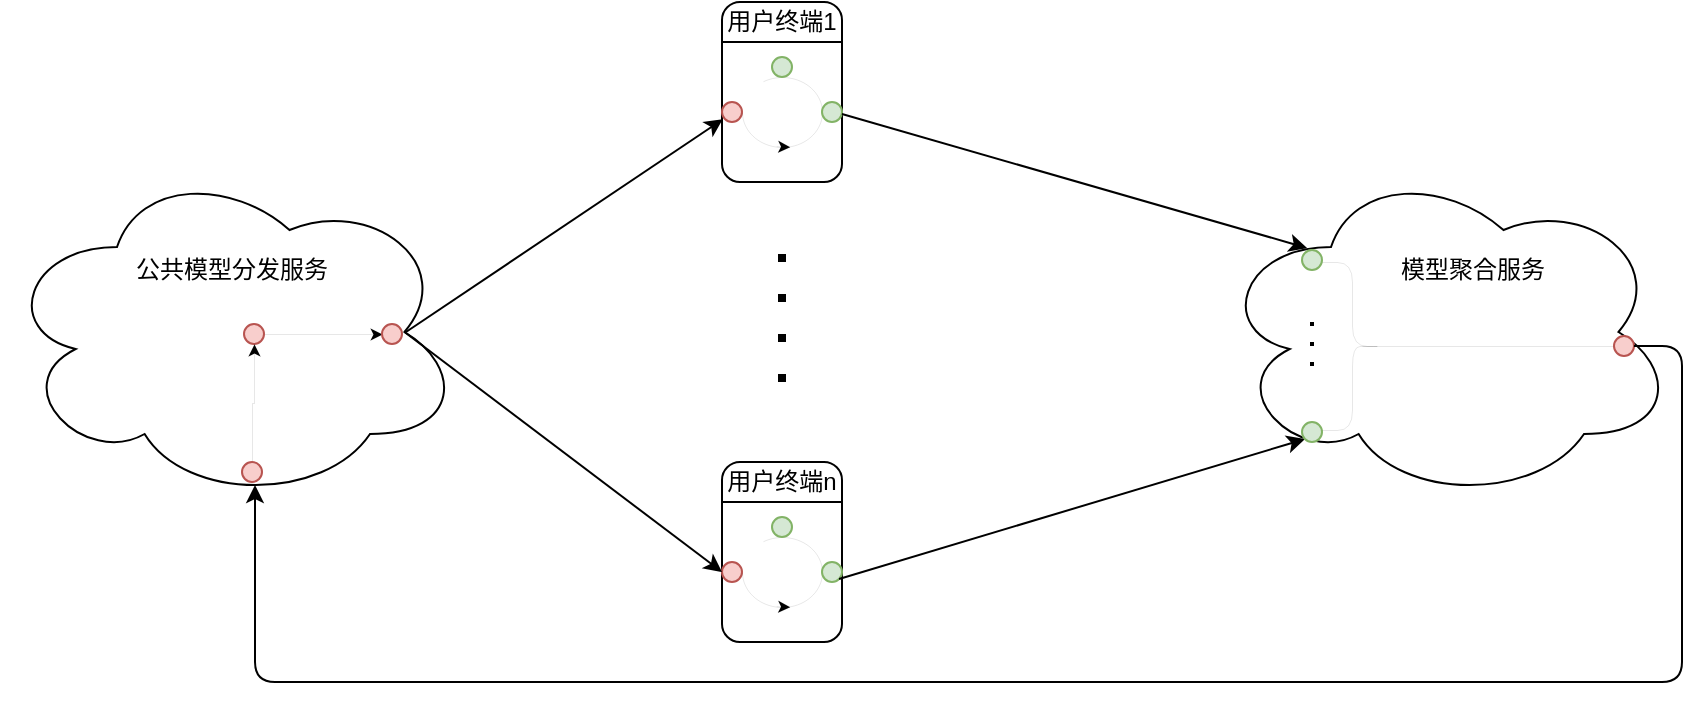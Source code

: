 <mxfile version="14.9.3" type="github">
  <diagram id="lw_BKq-Z7vaauvx5cdLd" name="Page-1">
    <mxGraphModel dx="1747" dy="513" grid="1" gridSize="10" guides="1" tooltips="1" connect="1" arrows="1" fold="1" page="1" pageScale="1" pageWidth="827" pageHeight="1169" math="0" shadow="0">
      <root>
        <mxCell id="0" />
        <mxCell id="1" parent="0" />
        <mxCell id="-aBtthjY4AyPOvWZp1uT-6" value="" style="ellipse;shape=cloud;whiteSpace=wrap;html=1;" vertex="1" parent="1">
          <mxGeometry x="-10" y="90" width="230" height="170" as="geometry" />
        </mxCell>
        <mxCell id="-aBtthjY4AyPOvWZp1uT-8" value="" style="ellipse;shape=cloud;whiteSpace=wrap;html=1;" vertex="1" parent="1">
          <mxGeometry x="597" y="90" width="230" height="170" as="geometry" />
        </mxCell>
        <mxCell id="-aBtthjY4AyPOvWZp1uT-18" value="" style="rounded=1;whiteSpace=wrap;html=1;" vertex="1" parent="1">
          <mxGeometry x="350" y="10" width="60" height="90" as="geometry" />
        </mxCell>
        <mxCell id="-aBtthjY4AyPOvWZp1uT-19" value="用户终端1" style="text;html=1;strokeColor=none;fillColor=none;align=center;verticalAlign=middle;whiteSpace=wrap;rounded=0;" vertex="1" parent="1">
          <mxGeometry x="350" y="10" width="60" height="20" as="geometry" />
        </mxCell>
        <mxCell id="-aBtthjY4AyPOvWZp1uT-20" value="" style="endArrow=none;html=1;exitX=0;exitY=1;exitDx=0;exitDy=0;entryX=1;entryY=1;entryDx=0;entryDy=0;" edge="1" parent="1" source="-aBtthjY4AyPOvWZp1uT-19" target="-aBtthjY4AyPOvWZp1uT-19">
          <mxGeometry width="50" height="50" relative="1" as="geometry">
            <mxPoint x="390" y="50" as="sourcePoint" />
            <mxPoint x="440" as="targetPoint" />
          </mxGeometry>
        </mxCell>
        <mxCell id="-aBtthjY4AyPOvWZp1uT-22" value="" style="ellipse;whiteSpace=wrap;html=1;aspect=fixed;fillColor=#f8cecc;strokeColor=#b85450;" vertex="1" parent="1">
          <mxGeometry x="350" y="60" width="10" height="10" as="geometry" />
        </mxCell>
        <mxCell id="-aBtthjY4AyPOvWZp1uT-24" value="" style="verticalLabelPosition=bottom;verticalAlign=top;html=1;shape=mxgraph.basic.arc;startAngle=0.921;endAngle=0.747;dashed=1;strokeWidth=0;" vertex="1" parent="1">
          <mxGeometry x="360" y="47.5" width="40" height="35" as="geometry" />
        </mxCell>
        <mxCell id="-aBtthjY4AyPOvWZp1uT-25" value="" style="ellipse;whiteSpace=wrap;html=1;aspect=fixed;fillColor=#d5e8d4;strokeColor=#82b366;" vertex="1" parent="1">
          <mxGeometry x="400" y="60" width="10" height="10" as="geometry" />
        </mxCell>
        <mxCell id="-aBtthjY4AyPOvWZp1uT-26" value="" style="ellipse;whiteSpace=wrap;html=1;aspect=fixed;fillColor=#d5e8d4;strokeColor=#82b366;" vertex="1" parent="1">
          <mxGeometry x="375" y="37.5" width="10" height="10" as="geometry" />
        </mxCell>
        <mxCell id="-aBtthjY4AyPOvWZp1uT-27" value="" style="endArrow=classic;html=1;dashed=1;exitX=0.428;exitY=0.989;exitDx=0;exitDy=0;exitPerimeter=0;entryX=0.595;entryY=0.995;entryDx=0;entryDy=0;entryPerimeter=0;strokeWidth=0;" edge="1" parent="1" source="-aBtthjY4AyPOvWZp1uT-24" target="-aBtthjY4AyPOvWZp1uT-24">
          <mxGeometry width="50" height="50" relative="1" as="geometry">
            <mxPoint x="385" y="90" as="sourcePoint" />
            <mxPoint x="395" y="80" as="targetPoint" />
          </mxGeometry>
        </mxCell>
        <mxCell id="-aBtthjY4AyPOvWZp1uT-28" value="" style="rounded=1;whiteSpace=wrap;html=1;" vertex="1" parent="1">
          <mxGeometry x="350" y="240" width="60" height="90" as="geometry" />
        </mxCell>
        <mxCell id="-aBtthjY4AyPOvWZp1uT-29" value="用户终端n" style="text;html=1;strokeColor=none;fillColor=none;align=center;verticalAlign=middle;whiteSpace=wrap;rounded=0;" vertex="1" parent="1">
          <mxGeometry x="350" y="240" width="60" height="20" as="geometry" />
        </mxCell>
        <mxCell id="-aBtthjY4AyPOvWZp1uT-30" value="" style="endArrow=none;html=1;exitX=0;exitY=1;exitDx=0;exitDy=0;entryX=1;entryY=1;entryDx=0;entryDy=0;" edge="1" parent="1" source="-aBtthjY4AyPOvWZp1uT-29" target="-aBtthjY4AyPOvWZp1uT-29">
          <mxGeometry width="50" height="50" relative="1" as="geometry">
            <mxPoint x="390" y="280" as="sourcePoint" />
            <mxPoint x="440" y="230" as="targetPoint" />
          </mxGeometry>
        </mxCell>
        <mxCell id="-aBtthjY4AyPOvWZp1uT-31" value="" style="ellipse;whiteSpace=wrap;html=1;aspect=fixed;fillColor=#f8cecc;strokeColor=#b85450;" vertex="1" parent="1">
          <mxGeometry x="350" y="290" width="10" height="10" as="geometry" />
        </mxCell>
        <mxCell id="-aBtthjY4AyPOvWZp1uT-32" value="" style="verticalLabelPosition=bottom;verticalAlign=top;html=1;shape=mxgraph.basic.arc;startAngle=0.921;endAngle=0.747;dashed=1;strokeWidth=0;" vertex="1" parent="1">
          <mxGeometry x="360" y="277.5" width="40" height="35" as="geometry" />
        </mxCell>
        <mxCell id="-aBtthjY4AyPOvWZp1uT-33" value="" style="ellipse;whiteSpace=wrap;html=1;aspect=fixed;fillColor=#d5e8d4;strokeColor=#82b366;" vertex="1" parent="1">
          <mxGeometry x="400" y="290" width="10" height="10" as="geometry" />
        </mxCell>
        <mxCell id="-aBtthjY4AyPOvWZp1uT-35" value="" style="endArrow=classic;html=1;dashed=1;exitX=0.428;exitY=0.989;exitDx=0;exitDy=0;exitPerimeter=0;entryX=0.595;entryY=0.995;entryDx=0;entryDy=0;entryPerimeter=0;strokeWidth=0;" edge="1" parent="1" source="-aBtthjY4AyPOvWZp1uT-32" target="-aBtthjY4AyPOvWZp1uT-32">
          <mxGeometry width="50" height="50" relative="1" as="geometry">
            <mxPoint x="385" y="320" as="sourcePoint" />
            <mxPoint x="395" y="310" as="targetPoint" />
          </mxGeometry>
        </mxCell>
        <mxCell id="-aBtthjY4AyPOvWZp1uT-36" value="" style="ellipse;whiteSpace=wrap;html=1;aspect=fixed;fillColor=#d5e8d4;strokeColor=#82b366;" vertex="1" parent="1">
          <mxGeometry x="375" y="267.5" width="10" height="10" as="geometry" />
        </mxCell>
        <mxCell id="-aBtthjY4AyPOvWZp1uT-37" value="" style="endArrow=none;dashed=1;html=1;dashPattern=1 4;strokeWidth=4;" edge="1" parent="1">
          <mxGeometry width="50" height="50" relative="1" as="geometry">
            <mxPoint x="380" y="200" as="sourcePoint" />
            <mxPoint x="380" y="120" as="targetPoint" />
          </mxGeometry>
        </mxCell>
        <mxCell id="-aBtthjY4AyPOvWZp1uT-38" value="" style="endArrow=classic;html=1;strokeWidth=1;entryX=0.006;entryY=0.652;entryDx=0;entryDy=0;entryPerimeter=0;" edge="1" parent="1" target="-aBtthjY4AyPOvWZp1uT-18">
          <mxGeometry width="50" height="50" relative="1" as="geometry">
            <mxPoint x="192" y="175" as="sourcePoint" />
            <mxPoint x="310" y="170" as="targetPoint" />
          </mxGeometry>
        </mxCell>
        <mxCell id="-aBtthjY4AyPOvWZp1uT-39" value="" style="endArrow=classic;html=1;strokeWidth=1;exitX=0.875;exitY=0.5;exitDx=0;exitDy=0;exitPerimeter=0;entryX=0;entryY=0.5;entryDx=0;entryDy=0;" edge="1" parent="1" source="-aBtthjY4AyPOvWZp1uT-6" target="-aBtthjY4AyPOvWZp1uT-31">
          <mxGeometry width="50" height="50" relative="1" as="geometry">
            <mxPoint x="260" y="220" as="sourcePoint" />
            <mxPoint x="310" y="170" as="targetPoint" />
          </mxGeometry>
        </mxCell>
        <mxCell id="-aBtthjY4AyPOvWZp1uT-40" value="" style="endArrow=classic;html=1;strokeWidth=1;entryX=0.198;entryY=0.253;entryDx=0;entryDy=0;entryPerimeter=0;" edge="1" parent="1" target="-aBtthjY4AyPOvWZp1uT-8">
          <mxGeometry width="50" height="50" relative="1" as="geometry">
            <mxPoint x="410" y="66" as="sourcePoint" />
            <mxPoint x="430" y="170" as="targetPoint" />
          </mxGeometry>
        </mxCell>
        <mxCell id="-aBtthjY4AyPOvWZp1uT-41" value="" style="endArrow=classic;html=1;strokeWidth=1;exitX=1;exitY=1;exitDx=0;exitDy=0;entryX=0;entryY=1;entryDx=0;entryDy=0;" edge="1" parent="1" source="-aBtthjY4AyPOvWZp1uT-33" target="-aBtthjY4AyPOvWZp1uT-42">
          <mxGeometry width="50" height="50" relative="1" as="geometry">
            <mxPoint x="380" y="220" as="sourcePoint" />
            <mxPoint x="430" y="170" as="targetPoint" />
          </mxGeometry>
        </mxCell>
        <mxCell id="-aBtthjY4AyPOvWZp1uT-42" value="" style="ellipse;whiteSpace=wrap;html=1;aspect=fixed;fillColor=#d5e8d4;strokeColor=#82b366;" vertex="1" parent="1">
          <mxGeometry x="640" y="220" width="10" height="10" as="geometry" />
        </mxCell>
        <mxCell id="-aBtthjY4AyPOvWZp1uT-43" value="" style="ellipse;whiteSpace=wrap;html=1;aspect=fixed;fillColor=#d5e8d4;strokeColor=#82b366;" vertex="1" parent="1">
          <mxGeometry x="640" y="134" width="10" height="10" as="geometry" />
        </mxCell>
        <mxCell id="-aBtthjY4AyPOvWZp1uT-46" value="公共模型分发服务" style="text;html=1;strokeColor=none;fillColor=none;align=center;verticalAlign=middle;whiteSpace=wrap;rounded=0;dashed=1;" vertex="1" parent="1">
          <mxGeometry x="50" y="134" width="110" height="20" as="geometry" />
        </mxCell>
        <mxCell id="-aBtthjY4AyPOvWZp1uT-47" value="模型聚合服务" style="text;html=1;align=center;verticalAlign=middle;resizable=0;points=[];autosize=1;strokeColor=none;" vertex="1" parent="1">
          <mxGeometry x="680" y="134" width="90" height="20" as="geometry" />
        </mxCell>
        <mxCell id="-aBtthjY4AyPOvWZp1uT-67" value="" style="edgeStyle=orthogonalEdgeStyle;rounded=0;orthogonalLoop=1;jettySize=auto;html=1;strokeWidth=0;" edge="1" parent="1" source="-aBtthjY4AyPOvWZp1uT-49" target="-aBtthjY4AyPOvWZp1uT-63">
          <mxGeometry relative="1" as="geometry" />
        </mxCell>
        <mxCell id="-aBtthjY4AyPOvWZp1uT-49" value="" style="ellipse;whiteSpace=wrap;html=1;aspect=fixed;fillColor=#f8cecc;strokeColor=#b85450;" vertex="1" parent="1">
          <mxGeometry x="111" y="171" width="10" height="10" as="geometry" />
        </mxCell>
        <mxCell id="-aBtthjY4AyPOvWZp1uT-51" value="" style="endArrow=none;dashed=1;html=1;dashPattern=1 4;strokeWidth=2;" edge="1" parent="1">
          <mxGeometry width="50" height="50" relative="1" as="geometry">
            <mxPoint x="645" y="192" as="sourcePoint" />
            <mxPoint x="645" y="162" as="targetPoint" />
          </mxGeometry>
        </mxCell>
        <mxCell id="-aBtthjY4AyPOvWZp1uT-52" value="" style="shape=curlyBracket;whiteSpace=wrap;html=1;rounded=1;flipH=1;size=0.5;strokeWidth=0;" vertex="1" parent="1">
          <mxGeometry x="650" y="140" width="30" height="84" as="geometry" />
        </mxCell>
        <mxCell id="-aBtthjY4AyPOvWZp1uT-53" value="" style="line;strokeWidth=0;html=1;" vertex="1" parent="1">
          <mxGeometry x="670" y="177" width="140" height="10" as="geometry" />
        </mxCell>
        <mxCell id="-aBtthjY4AyPOvWZp1uT-54" value="" style="ellipse;whiteSpace=wrap;html=1;aspect=fixed;fillColor=#f8cecc;strokeColor=#b85450;" vertex="1" parent="1">
          <mxGeometry x="796" y="177" width="10" height="10" as="geometry" />
        </mxCell>
        <mxCell id="-aBtthjY4AyPOvWZp1uT-55" value="" style="edgeStyle=segmentEdgeStyle;endArrow=classic;html=1;strokeWidth=1;exitX=1;exitY=0.5;exitDx=0;exitDy=0;entryX=0.55;entryY=0.95;entryDx=0;entryDy=0;entryPerimeter=0;" edge="1" parent="1" source="-aBtthjY4AyPOvWZp1uT-54" target="-aBtthjY4AyPOvWZp1uT-6">
          <mxGeometry width="50" height="50" relative="1" as="geometry">
            <mxPoint x="620" y="190" as="sourcePoint" />
            <mxPoint x="120" y="400" as="targetPoint" />
            <Array as="points">
              <mxPoint x="830" y="182" />
              <mxPoint x="830" y="350" />
              <mxPoint x="117" y="350" />
            </Array>
          </mxGeometry>
        </mxCell>
        <mxCell id="-aBtthjY4AyPOvWZp1uT-66" value="" style="edgeStyle=orthogonalEdgeStyle;rounded=0;orthogonalLoop=1;jettySize=auto;html=1;strokeWidth=0;" edge="1" parent="1" source="-aBtthjY4AyPOvWZp1uT-62" target="-aBtthjY4AyPOvWZp1uT-49">
          <mxGeometry relative="1" as="geometry" />
        </mxCell>
        <mxCell id="-aBtthjY4AyPOvWZp1uT-62" value="" style="ellipse;whiteSpace=wrap;html=1;aspect=fixed;fillColor=#f8cecc;strokeColor=#b85450;" vertex="1" parent="1">
          <mxGeometry x="110" y="240" width="10" height="10" as="geometry" />
        </mxCell>
        <mxCell id="-aBtthjY4AyPOvWZp1uT-63" value="" style="ellipse;whiteSpace=wrap;html=1;aspect=fixed;fillColor=#f8cecc;strokeColor=#b85450;" vertex="1" parent="1">
          <mxGeometry x="180" y="171" width="10" height="10" as="geometry" />
        </mxCell>
      </root>
    </mxGraphModel>
  </diagram>
</mxfile>

